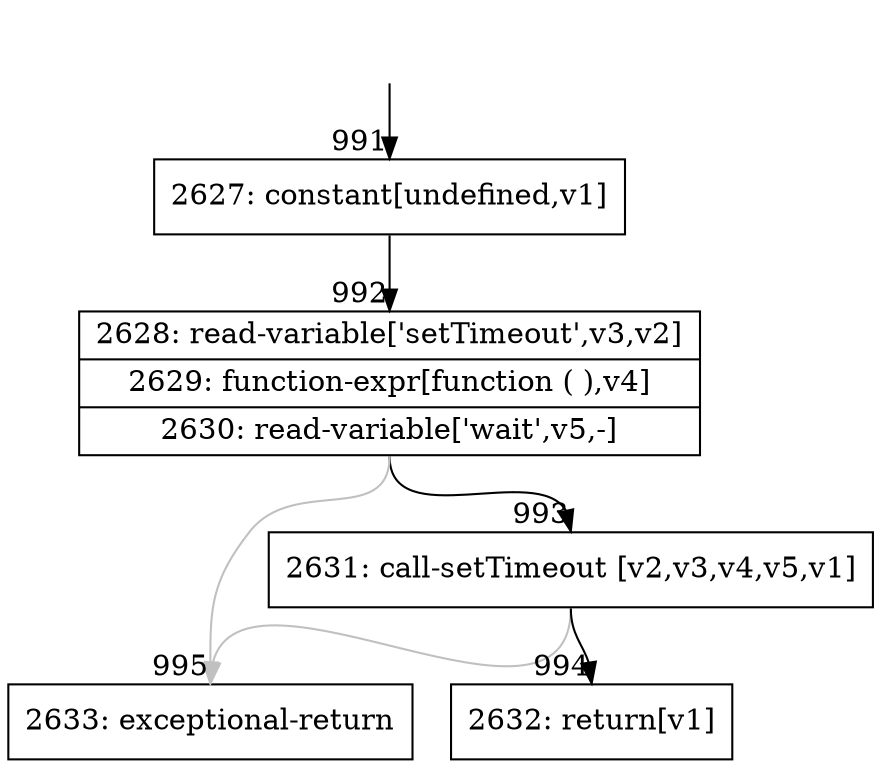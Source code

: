 digraph {
rankdir="TD"
BB_entry81[shape=none,label=""];
BB_entry81 -> BB991 [tailport=s, headport=n, headlabel="    991"]
BB991 [shape=record label="{2627: constant[undefined,v1]}" ] 
BB991 -> BB992 [tailport=s, headport=n, headlabel="      992"]
BB992 [shape=record label="{2628: read-variable['setTimeout',v3,v2]|2629: function-expr[function ( ),v4]|2630: read-variable['wait',v5,-]}" ] 
BB992 -> BB993 [tailport=s, headport=n, headlabel="      993"]
BB992 -> BB995 [tailport=s, headport=n, color=gray, headlabel="      995"]
BB993 [shape=record label="{2631: call-setTimeout [v2,v3,v4,v5,v1]}" ] 
BB993 -> BB994 [tailport=s, headport=n, headlabel="      994"]
BB993 -> BB995 [tailport=s, headport=n, color=gray]
BB994 [shape=record label="{2632: return[v1]}" ] 
BB995 [shape=record label="{2633: exceptional-return}" ] 
//#$~ 773
}
